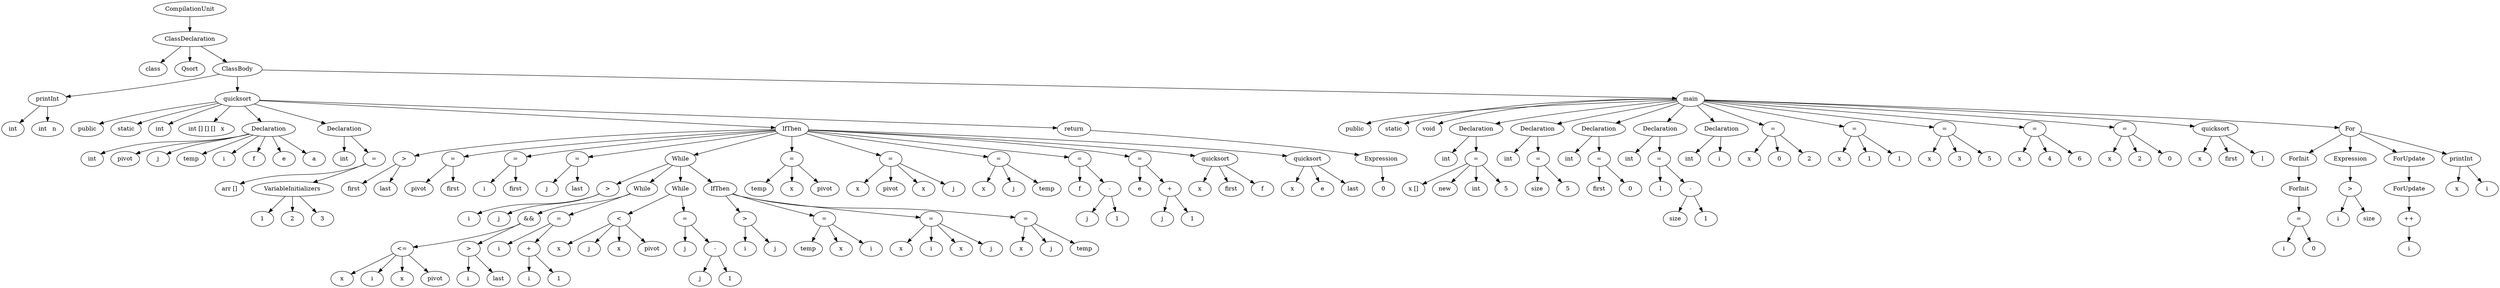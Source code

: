 digraph AST{ 
Node0 [label ="CompilationUnit"]
Node1 [label ="ClassDeclaration"]
Node2 [label ="class"]
Node3 [label ="Qsort"]
Node4 [label ="ClassBody"]
Node5 [label ="printInt"]
Node6 [label ="quicksort"]
Node7 [label ="main"]
Node8 [label ="int"]
Node9 [label ="int   n"]
Node10 [label ="public"]
Node11 [label ="static"]
Node12 [label ="int"]
Node13 [label ="int [] [] []   x"]
Node14 [label ="Declaration"]
Node15 [label ="Declaration"]
Node16 [label ="IfThen"]
Node17 [label ="return"]
Node18 [label ="public"]
Node19 [label ="static"]
Node20 [label ="void"]
Node21 [label ="Declaration"]
Node22 [label ="Declaration"]
Node23 [label ="Declaration"]
Node24 [label ="Declaration"]
Node25 [label ="Declaration"]
Node26 [label ="="]
Node27 [label ="="]
Node28 [label ="="]
Node29 [label ="="]
Node30 [label ="="]
Node31 [label ="quicksort"]
Node32 [label ="For"]
Node33 [label ="int"]
Node34 [label ="pivot"]
Node35 [label ="j"]
Node36 [label ="temp"]
Node37 [label ="i"]
Node38 [label ="f"]
Node39 [label ="e"]
Node40 [label ="a"]
Node41 [label ="int"]
Node42 [label ="="]
Node43 [label =">"]
Node44 [label ="="]
Node45 [label ="="]
Node46 [label ="="]
Node47 [label ="While"]
Node48 [label ="="]
Node49 [label ="="]
Node50 [label ="="]
Node51 [label ="="]
Node52 [label ="="]
Node53 [label ="quicksort"]
Node54 [label ="quicksort"]
Node55 [label ="Expression"]
Node56 [label ="int"]
Node57 [label ="="]
Node58 [label ="int"]
Node59 [label ="="]
Node60 [label ="int"]
Node61 [label ="="]
Node62 [label ="int"]
Node63 [label ="="]
Node64 [label ="int"]
Node65 [label ="i"]
Node66 [label ="x"]
Node67 [label ="0"]
Node68 [label ="2"]
Node69 [label ="x"]
Node70 [label ="1"]
Node71 [label ="1"]
Node72 [label ="x"]
Node73 [label ="3"]
Node74 [label ="5"]
Node75 [label ="x"]
Node76 [label ="4"]
Node77 [label ="6"]
Node78 [label ="x"]
Node79 [label ="2"]
Node80 [label ="0"]
Node81 [label ="x"]
Node82 [label ="first"]
Node83 [label ="l"]
Node84 [label ="ForInit"]
Node85 [label ="Expression"]
Node86 [label ="ForUpdate"]
Node87 [label ="printInt"]
Node88 [label ="arr []"]
Node89 [label ="VariableInitializers"]
Node90 [label ="first"]
Node91 [label ="last"]
Node92 [label ="pivot"]
Node93 [label ="first"]
Node94 [label ="i"]
Node95 [label ="first"]
Node96 [label ="j"]
Node97 [label ="last"]
Node98 [label =">"]
Node99 [label ="While"]
Node100 [label ="While"]
Node101 [label ="IfThen"]
Node102 [label ="temp"]
Node103 [label ="x"]
Node104 [label ="pivot"]
Node105 [label ="x"]
Node106 [label ="pivot"]
Node107 [label ="x"]
Node108 [label ="j"]
Node109 [label ="x"]
Node110 [label ="j"]
Node111 [label ="temp"]
Node112 [label ="f"]
Node113 [label ="-"]
Node114 [label ="e"]
Node115 [label ="+"]
Node116 [label ="x"]
Node117 [label ="first"]
Node118 [label ="f"]
Node119 [label ="x"]
Node120 [label ="e"]
Node121 [label ="last"]
Node122 [label ="0"]
Node123 [label ="x []"]
Node124 [label ="new"]
Node125 [label ="int"]
Node126 [label ="5"]
Node127 [label ="size"]
Node128 [label ="5"]
Node129 [label ="first"]
Node130 [label ="0"]
Node131 [label ="l"]
Node132 [label ="-"]
Node133 [label ="ForInit"]
Node134 [label =">"]
Node135 [label ="ForUpdate"]
Node136 [label ="x"]
Node137 [label ="i"]
Node138 [label ="1"]
Node139 [label ="2"]
Node140 [label ="3"]
Node141 [label ="i"]
Node142 [label ="j"]
Node143 [label ="&&"]
Node144 [label ="="]
Node145 [label ="<"]
Node146 [label ="="]
Node147 [label =">"]
Node148 [label ="="]
Node149 [label ="="]
Node150 [label ="="]
Node151 [label ="j"]
Node152 [label ="1"]
Node153 [label ="j"]
Node154 [label ="1"]
Node155 [label ="size"]
Node156 [label ="1"]
Node157 [label ="="]
Node158 [label ="i"]
Node159 [label ="size"]
Node160 [label ="++"]
Node161 [label ="<="]
Node162 [label =">"]
Node163 [label ="i"]
Node164 [label ="+"]
Node165 [label ="x"]
Node166 [label ="j"]
Node167 [label ="x"]
Node168 [label ="pivot"]
Node169 [label ="j"]
Node170 [label ="-"]
Node171 [label ="i"]
Node172 [label ="j"]
Node173 [label ="temp"]
Node174 [label ="x"]
Node175 [label ="i"]
Node176 [label ="x"]
Node177 [label ="i"]
Node178 [label ="x"]
Node179 [label ="j"]
Node180 [label ="x"]
Node181 [label ="j"]
Node182 [label ="temp"]
Node183 [label ="i"]
Node184 [label ="0"]
Node185 [label ="i"]
Node186 [label ="x"]
Node187 [label ="i"]
Node188 [label ="x"]
Node189 [label ="pivot"]
Node190 [label ="i"]
Node191 [label ="last"]
Node192 [label ="i"]
Node193 [label ="1"]
Node194 [label ="j"]
Node195 [label ="1"]
Node0 -> {Node1}
Node1 -> {Node2,Node3,Node4}
Node2 -> {}
Node3 -> {}
Node4 -> {Node5,Node6,Node7}
Node5 -> {Node8,Node9}
Node6 -> {Node10,Node11,Node12,Node13,Node14,Node15,Node16,Node17}
Node7 -> {Node18,Node19,Node20,Node21,Node22,Node23,Node24,Node25,Node26,Node27,Node28,Node29,Node30,Node31,Node32}
Node8 -> {}
Node9 -> {}
Node10 -> {}
Node11 -> {}
Node12 -> {}
Node13 -> {}
Node14 -> {Node33,Node34,Node35,Node36,Node37,Node38,Node39,Node40}
Node15 -> {Node41,Node42}
Node16 -> {Node43,Node44,Node45,Node46,Node47,Node48,Node49,Node50,Node51,Node52,Node53,Node54}
Node17 -> {Node55}
Node18 -> {}
Node19 -> {}
Node20 -> {}
Node21 -> {Node56,Node57}
Node22 -> {Node58,Node59}
Node23 -> {Node60,Node61}
Node24 -> {Node62,Node63}
Node25 -> {Node64,Node65}
Node26 -> {Node66,Node67,Node68}
Node27 -> {Node69,Node70,Node71}
Node28 -> {Node72,Node73,Node74}
Node29 -> {Node75,Node76,Node77}
Node30 -> {Node78,Node79,Node80}
Node31 -> {Node81,Node82,Node83}
Node32 -> {Node84,Node85,Node86,Node87}
Node33 -> {}
Node34 -> {}
Node35 -> {}
Node36 -> {}
Node37 -> {}
Node38 -> {}
Node39 -> {}
Node40 -> {}
Node41 -> {}
Node42 -> {Node88,Node89}
Node43 -> {Node90,Node91}
Node44 -> {Node92,Node93}
Node45 -> {Node94,Node95}
Node46 -> {Node96,Node97}
Node47 -> {Node98,Node99,Node100,Node101}
Node48 -> {Node102,Node103,Node104}
Node49 -> {Node105,Node106,Node107,Node108}
Node50 -> {Node109,Node110,Node111}
Node51 -> {Node112,Node113}
Node52 -> {Node114,Node115}
Node53 -> {Node116,Node117,Node118}
Node54 -> {Node119,Node120,Node121}
Node55 -> {Node122}
Node56 -> {}
Node57 -> {Node123,Node124,Node125,Node126}
Node58 -> {}
Node59 -> {Node127,Node128}
Node60 -> {}
Node61 -> {Node129,Node130}
Node62 -> {}
Node63 -> {Node131,Node132}
Node64 -> {}
Node65 -> {}
Node66 -> {}
Node67 -> {}
Node68 -> {}
Node69 -> {}
Node70 -> {}
Node71 -> {}
Node72 -> {}
Node73 -> {}
Node74 -> {}
Node75 -> {}
Node76 -> {}
Node77 -> {}
Node78 -> {}
Node79 -> {}
Node80 -> {}
Node81 -> {}
Node82 -> {}
Node83 -> {}
Node84 -> {Node133}
Node85 -> {Node134}
Node86 -> {Node135}
Node87 -> {Node136,Node137}
Node88 -> {}
Node89 -> {Node138,Node139,Node140}
Node90 -> {}
Node91 -> {}
Node92 -> {}
Node93 -> {}
Node94 -> {}
Node95 -> {}
Node96 -> {}
Node97 -> {}
Node98 -> {Node141,Node142}
Node99 -> {Node143,Node144}
Node100 -> {Node145,Node146}
Node101 -> {Node147,Node148,Node149,Node150}
Node102 -> {}
Node103 -> {}
Node104 -> {}
Node105 -> {}
Node106 -> {}
Node107 -> {}
Node108 -> {}
Node109 -> {}
Node110 -> {}
Node111 -> {}
Node112 -> {}
Node113 -> {Node151,Node152}
Node114 -> {}
Node115 -> {Node153,Node154}
Node116 -> {}
Node117 -> {}
Node118 -> {}
Node119 -> {}
Node120 -> {}
Node121 -> {}
Node122 -> {}
Node123 -> {}
Node124 -> {}
Node125 -> {}
Node126 -> {}
Node127 -> {}
Node128 -> {}
Node129 -> {}
Node130 -> {}
Node131 -> {}
Node132 -> {Node155,Node156}
Node133 -> {Node157}
Node134 -> {Node158,Node159}
Node135 -> {Node160}
Node136 -> {}
Node137 -> {}
Node138 -> {}
Node139 -> {}
Node140 -> {}
Node141 -> {}
Node142 -> {}
Node143 -> {Node161,Node162}
Node144 -> {Node163,Node164}
Node145 -> {Node165,Node166,Node167,Node168}
Node146 -> {Node169,Node170}
Node147 -> {Node171,Node172}
Node148 -> {Node173,Node174,Node175}
Node149 -> {Node176,Node177,Node178,Node179}
Node150 -> {Node180,Node181,Node182}
Node151 -> {}
Node152 -> {}
Node153 -> {}
Node154 -> {}
Node155 -> {}
Node156 -> {}
Node157 -> {Node183,Node184}
Node158 -> {}
Node159 -> {}
Node160 -> {Node185}
Node161 -> {Node186,Node187,Node188,Node189}
Node162 -> {Node190,Node191}
Node163 -> {}
Node164 -> {Node192,Node193}
Node165 -> {}
Node166 -> {}
Node167 -> {}
Node168 -> {}
Node169 -> {}
Node170 -> {Node194,Node195}
Node171 -> {}
Node172 -> {}
Node173 -> {}
Node174 -> {}
Node175 -> {}
Node176 -> {}
Node177 -> {}
Node178 -> {}
Node179 -> {}
Node180 -> {}
Node181 -> {}
Node182 -> {}
Node183 -> {}
Node184 -> {}
Node185 -> {}
Node186 -> {}
Node187 -> {}
Node188 -> {}
Node189 -> {}
Node190 -> {}
Node191 -> {}
Node192 -> {}
Node193 -> {}
Node194 -> {}
Node195 -> {}
} 
